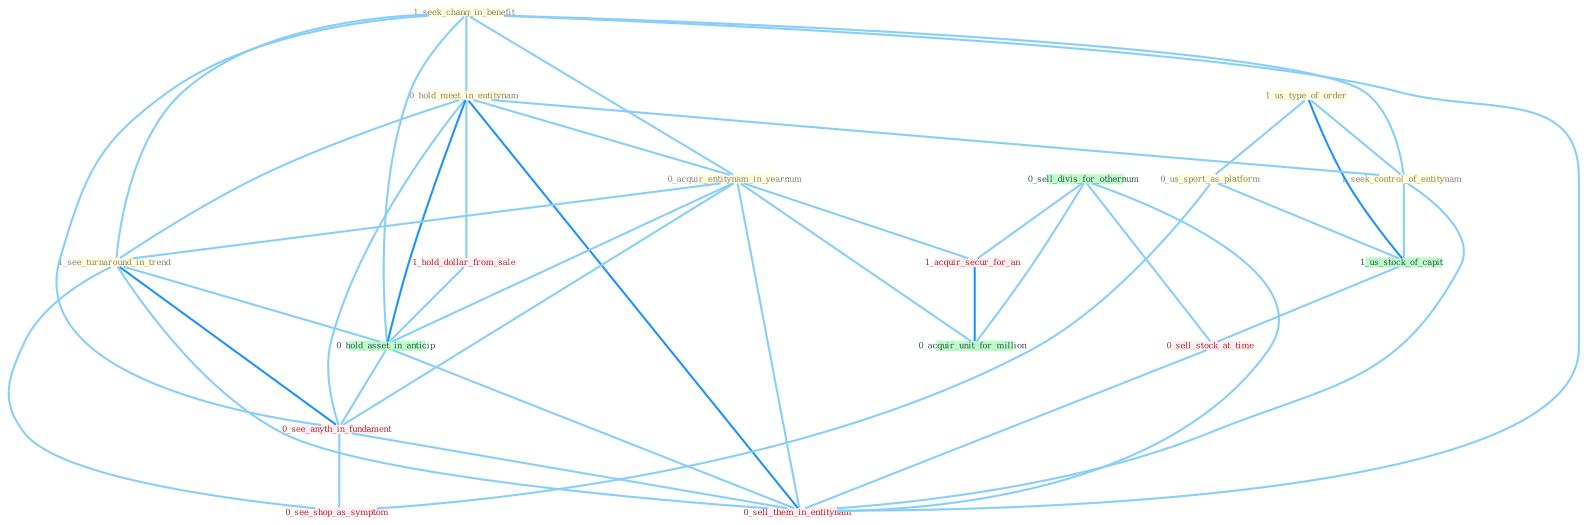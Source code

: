 Graph G{ 
    node
    [shape=polygon,style=filled,width=.5,height=.06,color="#BDFCC9",fixedsize=true,fontsize=4,
    fontcolor="#2f4f4f"];
    {node
    [color="#ffffe0", fontcolor="#8b7d6b"] "1_us_type_of_order " "1_seek_chang_in_benefit " "0_hold_meet_in_entitynam " "0_acquir_entitynam_in_yearnum " "1_seek_control_of_entitynam " "0_us_sport_as_platform " "1_see_turnaround_in_trend "}
{node [color="#fff0f5", fontcolor="#b22222"] "1_acquir_secur_for_an " "1_hold_dollar_from_sale " "0_sell_stock_at_time " "0_see_anyth_in_fundament " "0_see_shop_as_symptom " "0_sell_them_in_entitynam "}
edge [color="#B0E2FF"];

	"1_us_type_of_order " -- "1_seek_control_of_entitynam " [w="1", color="#87cefa" ];
	"1_us_type_of_order " -- "0_us_sport_as_platform " [w="1", color="#87cefa" ];
	"1_us_type_of_order " -- "1_us_stock_of_capit " [w="2", color="#1e90ff" , len=0.8];
	"1_seek_chang_in_benefit " -- "0_hold_meet_in_entitynam " [w="1", color="#87cefa" ];
	"1_seek_chang_in_benefit " -- "0_acquir_entitynam_in_yearnum " [w="1", color="#87cefa" ];
	"1_seek_chang_in_benefit " -- "1_seek_control_of_entitynam " [w="1", color="#87cefa" ];
	"1_seek_chang_in_benefit " -- "1_see_turnaround_in_trend " [w="1", color="#87cefa" ];
	"1_seek_chang_in_benefit " -- "0_hold_asset_in_anticip " [w="1", color="#87cefa" ];
	"1_seek_chang_in_benefit " -- "0_see_anyth_in_fundament " [w="1", color="#87cefa" ];
	"1_seek_chang_in_benefit " -- "0_sell_them_in_entitynam " [w="1", color="#87cefa" ];
	"0_hold_meet_in_entitynam " -- "0_acquir_entitynam_in_yearnum " [w="1", color="#87cefa" ];
	"0_hold_meet_in_entitynam " -- "1_seek_control_of_entitynam " [w="1", color="#87cefa" ];
	"0_hold_meet_in_entitynam " -- "1_see_turnaround_in_trend " [w="1", color="#87cefa" ];
	"0_hold_meet_in_entitynam " -- "1_hold_dollar_from_sale " [w="1", color="#87cefa" ];
	"0_hold_meet_in_entitynam " -- "0_hold_asset_in_anticip " [w="2", color="#1e90ff" , len=0.8];
	"0_hold_meet_in_entitynam " -- "0_see_anyth_in_fundament " [w="1", color="#87cefa" ];
	"0_hold_meet_in_entitynam " -- "0_sell_them_in_entitynam " [w="2", color="#1e90ff" , len=0.8];
	"0_acquir_entitynam_in_yearnum " -- "1_see_turnaround_in_trend " [w="1", color="#87cefa" ];
	"0_acquir_entitynam_in_yearnum " -- "1_acquir_secur_for_an " [w="1", color="#87cefa" ];
	"0_acquir_entitynam_in_yearnum " -- "0_hold_asset_in_anticip " [w="1", color="#87cefa" ];
	"0_acquir_entitynam_in_yearnum " -- "0_see_anyth_in_fundament " [w="1", color="#87cefa" ];
	"0_acquir_entitynam_in_yearnum " -- "0_acquir_unit_for_million " [w="1", color="#87cefa" ];
	"0_acquir_entitynam_in_yearnum " -- "0_sell_them_in_entitynam " [w="1", color="#87cefa" ];
	"1_seek_control_of_entitynam " -- "1_us_stock_of_capit " [w="1", color="#87cefa" ];
	"1_seek_control_of_entitynam " -- "0_sell_them_in_entitynam " [w="1", color="#87cefa" ];
	"0_us_sport_as_platform " -- "1_us_stock_of_capit " [w="1", color="#87cefa" ];
	"0_us_sport_as_platform " -- "0_see_shop_as_symptom " [w="1", color="#87cefa" ];
	"1_see_turnaround_in_trend " -- "0_hold_asset_in_anticip " [w="1", color="#87cefa" ];
	"1_see_turnaround_in_trend " -- "0_see_anyth_in_fundament " [w="2", color="#1e90ff" , len=0.8];
	"1_see_turnaround_in_trend " -- "0_see_shop_as_symptom " [w="1", color="#87cefa" ];
	"1_see_turnaround_in_trend " -- "0_sell_them_in_entitynam " [w="1", color="#87cefa" ];
	"0_sell_divis_for_othernum " -- "1_acquir_secur_for_an " [w="1", color="#87cefa" ];
	"0_sell_divis_for_othernum " -- "0_sell_stock_at_time " [w="1", color="#87cefa" ];
	"0_sell_divis_for_othernum " -- "0_acquir_unit_for_million " [w="1", color="#87cefa" ];
	"0_sell_divis_for_othernum " -- "0_sell_them_in_entitynam " [w="1", color="#87cefa" ];
	"1_acquir_secur_for_an " -- "0_acquir_unit_for_million " [w="2", color="#1e90ff" , len=0.8];
	"1_us_stock_of_capit " -- "0_sell_stock_at_time " [w="1", color="#87cefa" ];
	"1_hold_dollar_from_sale " -- "0_hold_asset_in_anticip " [w="1", color="#87cefa" ];
	"0_hold_asset_in_anticip " -- "0_see_anyth_in_fundament " [w="1", color="#87cefa" ];
	"0_hold_asset_in_anticip " -- "0_sell_them_in_entitynam " [w="1", color="#87cefa" ];
	"0_sell_stock_at_time " -- "0_sell_them_in_entitynam " [w="1", color="#87cefa" ];
	"0_see_anyth_in_fundament " -- "0_see_shop_as_symptom " [w="1", color="#87cefa" ];
	"0_see_anyth_in_fundament " -- "0_sell_them_in_entitynam " [w="1", color="#87cefa" ];
}